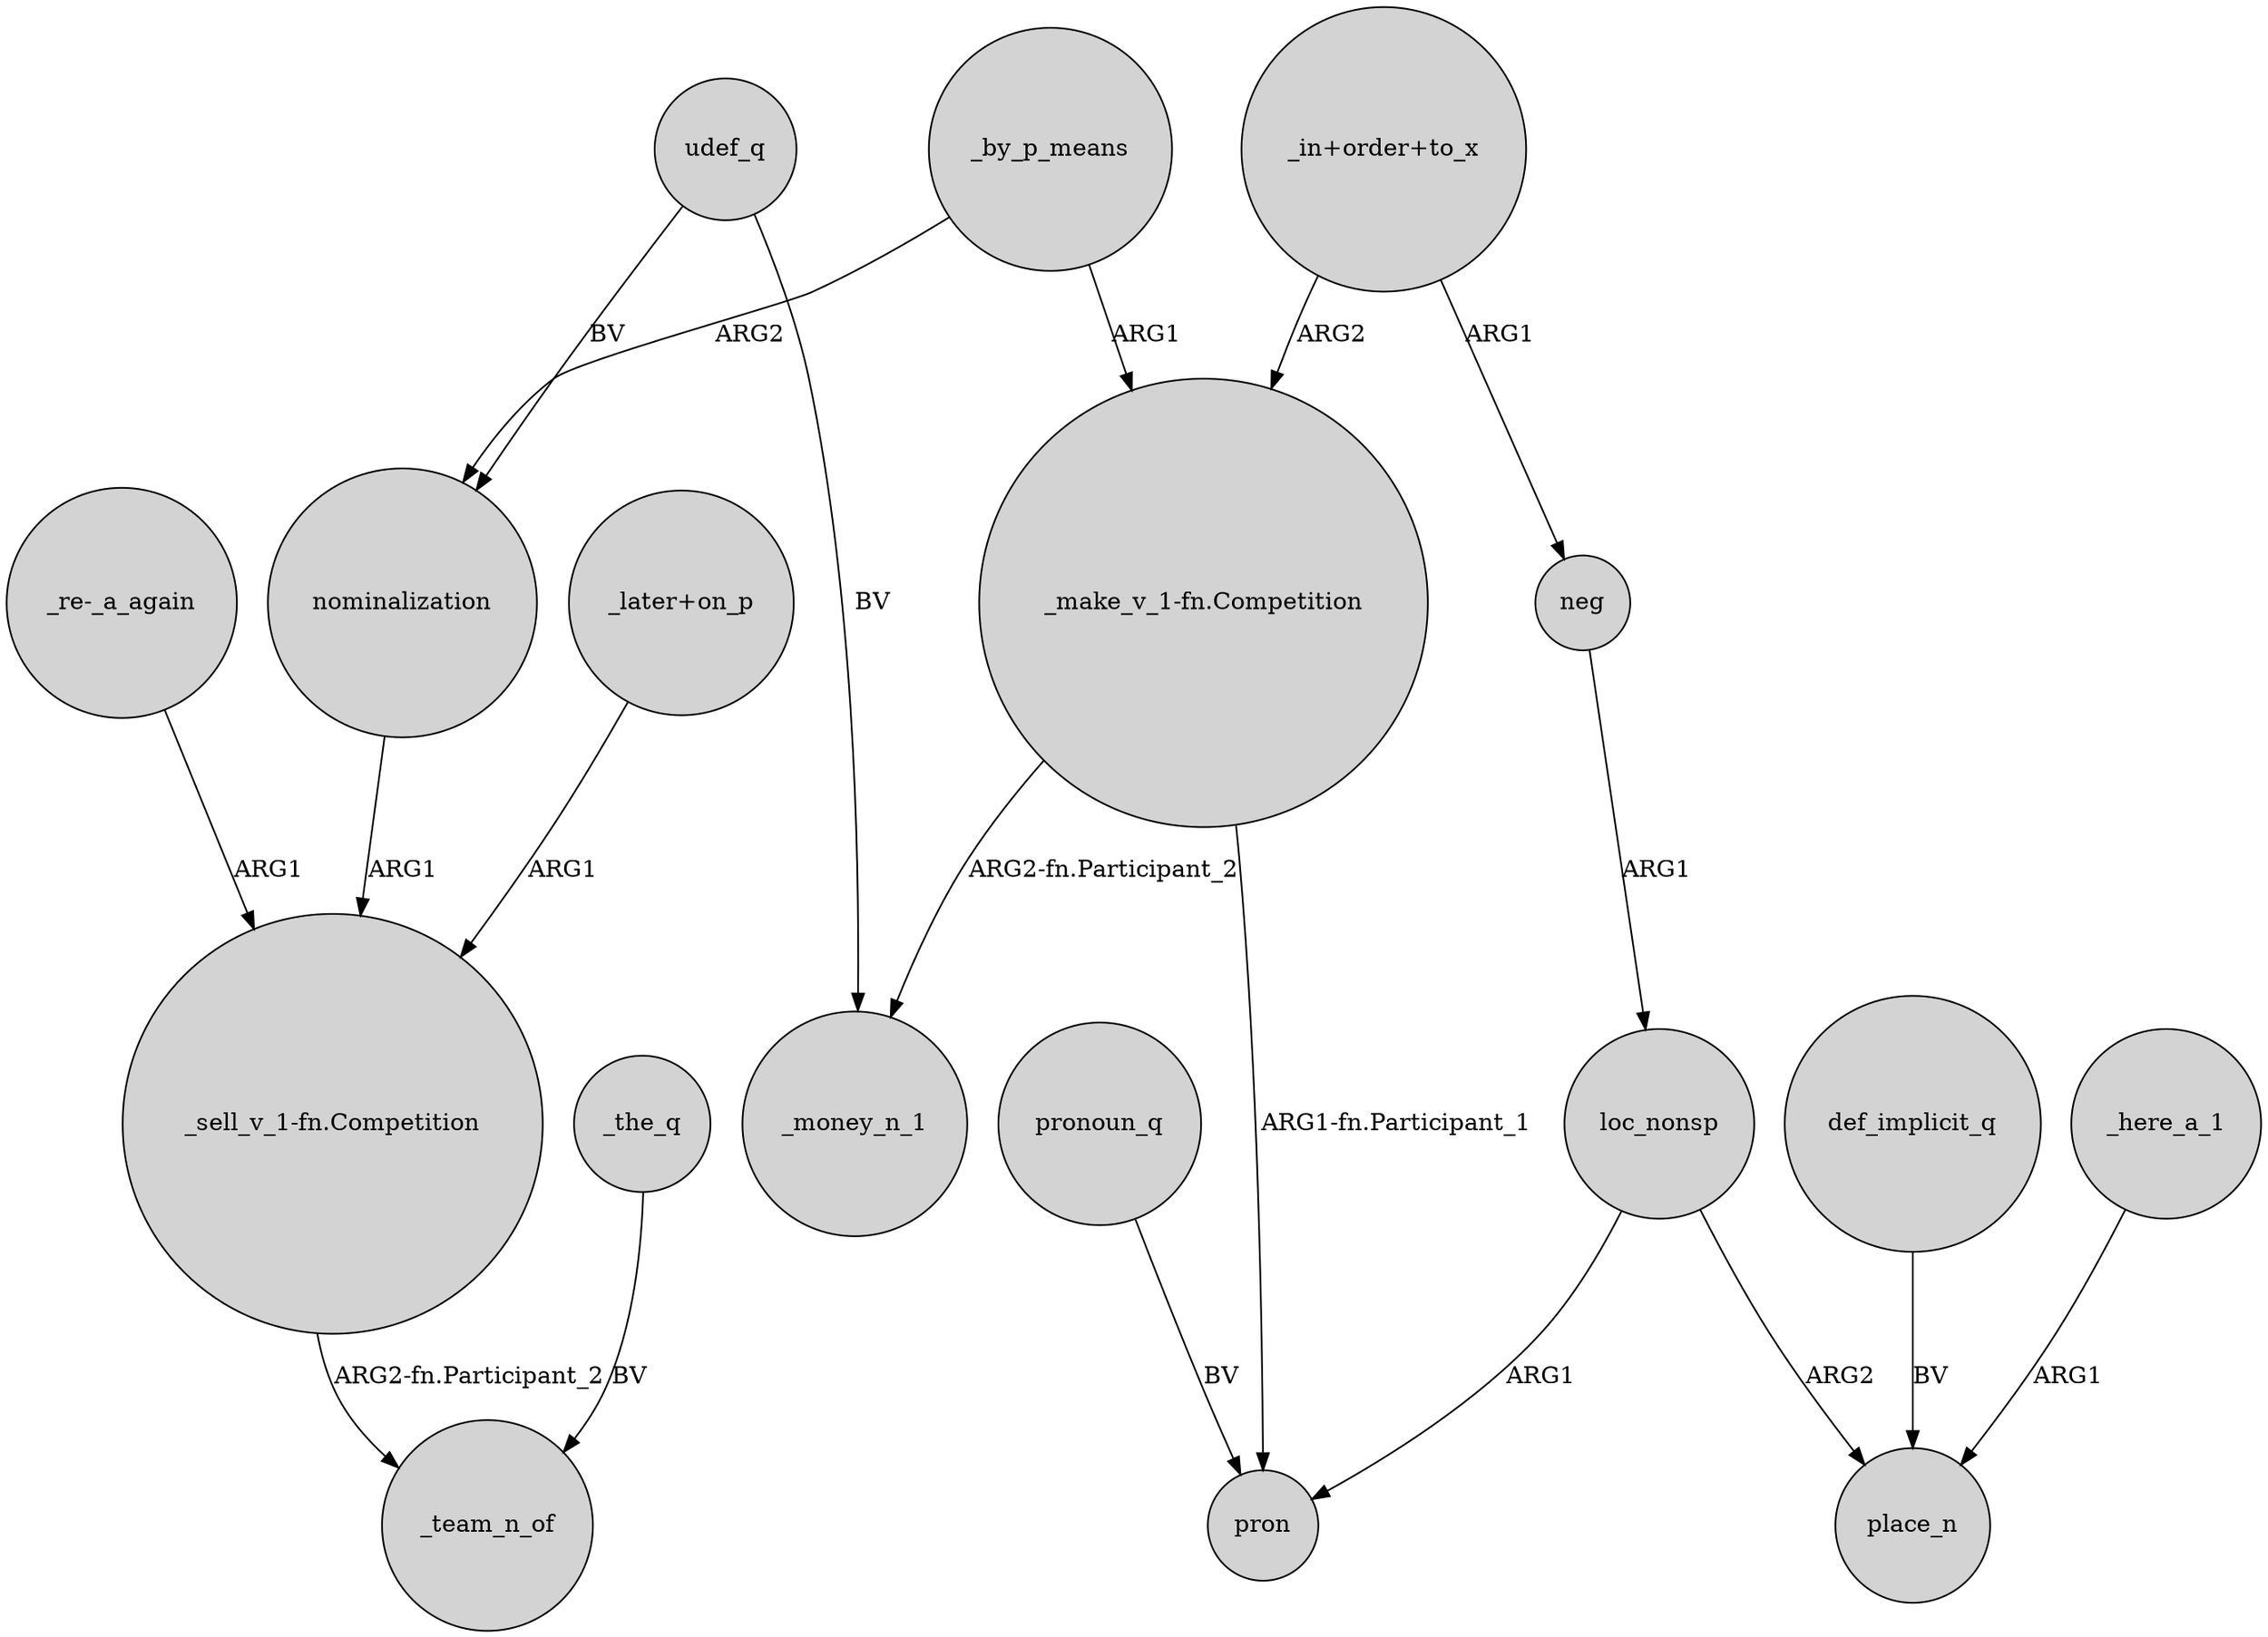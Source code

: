 digraph {
	node [shape=circle style=filled]
	nominalization -> "_sell_v_1-fn.Competition" [label=ARG1]
	def_implicit_q -> place_n [label=BV]
	"_in+order+to_x" -> neg [label=ARG1]
	udef_q -> nominalization [label=BV]
	_here_a_1 -> place_n [label=ARG1]
	pronoun_q -> pron [label=BV]
	"_later+on_p" -> "_sell_v_1-fn.Competition" [label=ARG1]
	"_in+order+to_x" -> "_make_v_1-fn.Competition" [label=ARG2]
	udef_q -> _money_n_1 [label=BV]
	"_make_v_1-fn.Competition" -> pron [label="ARG1-fn.Participant_1"]
	_by_p_means -> nominalization [label=ARG2]
	"_re-_a_again" -> "_sell_v_1-fn.Competition" [label=ARG1]
	"_sell_v_1-fn.Competition" -> _team_n_of [label="ARG2-fn.Participant_2"]
	"_make_v_1-fn.Competition" -> _money_n_1 [label="ARG2-fn.Participant_2"]
	_the_q -> _team_n_of [label=BV]
	loc_nonsp -> place_n [label=ARG2]
	loc_nonsp -> pron [label=ARG1]
	_by_p_means -> "_make_v_1-fn.Competition" [label=ARG1]
	neg -> loc_nonsp [label=ARG1]
}
